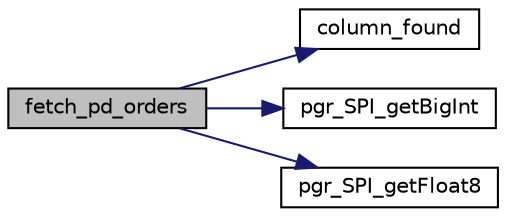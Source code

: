digraph "fetch_pd_orders"
{
  edge [fontname="Helvetica",fontsize="10",labelfontname="Helvetica",labelfontsize="10"];
  node [fontname="Helvetica",fontsize="10",shape=record];
  rankdir="LR";
  Node1 [label="fetch_pd_orders",height=0.2,width=0.4,color="black", fillcolor="grey75", style="filled" fontcolor="black"];
  Node1 -> Node2 [color="midnightblue",fontsize="10",style="solid",fontname="Helvetica"];
  Node2 [label="column_found",height=0.2,width=0.4,color="black", fillcolor="white", style="filled",URL="$get__check__data_8c.html#a242b8e2225de6f8c47cf3133c440588e"];
  Node1 -> Node3 [color="midnightblue",fontsize="10",style="solid",fontname="Helvetica"];
  Node3 [label="pgr_SPI_getBigInt",height=0.2,width=0.4,color="black", fillcolor="white", style="filled",URL="$get__check__data_8c.html#ab4e654806d1a43314c3e7fa692705448"];
  Node1 -> Node4 [color="midnightblue",fontsize="10",style="solid",fontname="Helvetica"];
  Node4 [label="pgr_SPI_getFloat8",height=0.2,width=0.4,color="black", fillcolor="white", style="filled",URL="$get__check__data_8c.html#a6d8da632b86bd8f4e0f84f2a4219c887"];
}

